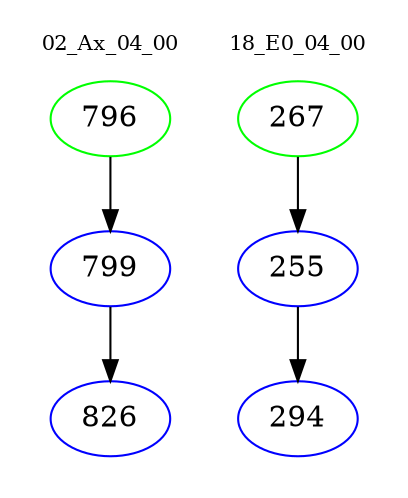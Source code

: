 digraph{
subgraph cluster_0 {
color = white
label = "02_Ax_04_00";
fontsize=10;
T0_796 [label="796", color="green"]
T0_796 -> T0_799 [color="black"]
T0_799 [label="799", color="blue"]
T0_799 -> T0_826 [color="black"]
T0_826 [label="826", color="blue"]
}
subgraph cluster_1 {
color = white
label = "18_E0_04_00";
fontsize=10;
T1_267 [label="267", color="green"]
T1_267 -> T1_255 [color="black"]
T1_255 [label="255", color="blue"]
T1_255 -> T1_294 [color="black"]
T1_294 [label="294", color="blue"]
}
}
